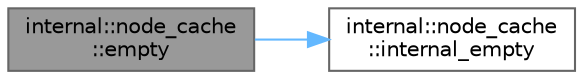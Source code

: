 digraph "internal::node_cache::empty"
{
 // LATEX_PDF_SIZE
  bgcolor="transparent";
  edge [fontname=Helvetica,fontsize=10,labelfontname=Helvetica,labelfontsize=10];
  node [fontname=Helvetica,fontsize=10,shape=box,height=0.2,width=0.4];
  rankdir="LR";
  Node1 [id="Node000001",label="internal::node_cache\l::empty",height=0.2,width=0.4,color="gray40", fillcolor="grey60", style="filled", fontcolor="black",tooltip=" "];
  Node1 -> Node2 [id="edge2_Node000001_Node000002",color="steelblue1",style="solid",tooltip=" "];
  Node2 [id="Node000002",label="internal::node_cache\l::internal_empty",height=0.2,width=0.4,color="grey40", fillcolor="white", style="filled",URL="$classinternal_1_1node__cache.html#aaeb97ee69e8bc4e26246d2bddf0e1d93",tooltip=" "];
}
